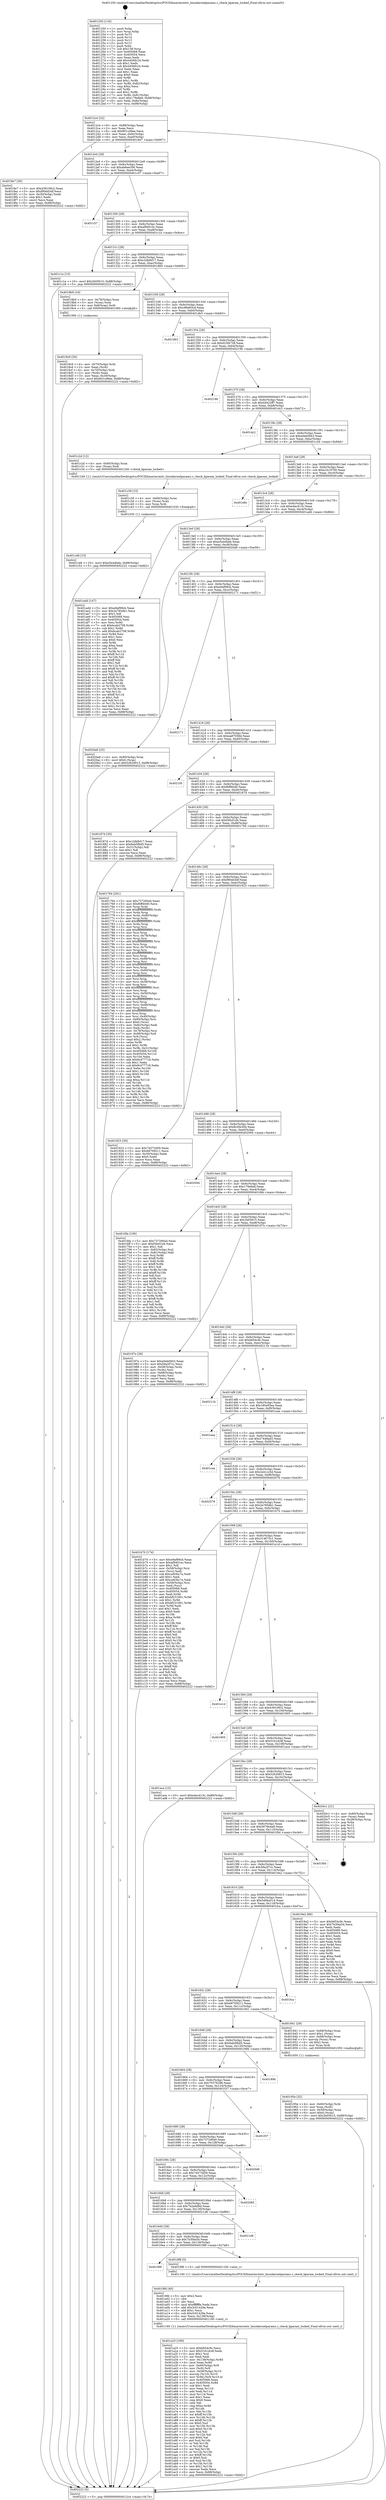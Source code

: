 digraph "0x401250" {
  label = "0x401250 (/mnt/c/Users/mathe/Desktop/tcc/POCII/binaries/extr_linuxkernelparams.c_check_kparam_locked_Final-ollvm.out::main(0))"
  labelloc = "t"
  node[shape=record]

  Entry [label="",width=0.3,height=0.3,shape=circle,fillcolor=black,style=filled]
  "0x4012c4" [label="{
     0x4012c4 [32]\l
     | [instrs]\l
     &nbsp;&nbsp;0x4012c4 \<+6\>: mov -0x88(%rbp),%eax\l
     &nbsp;&nbsp;0x4012ca \<+2\>: mov %eax,%ecx\l
     &nbsp;&nbsp;0x4012cc \<+6\>: sub $0x801cd9ee,%ecx\l
     &nbsp;&nbsp;0x4012d2 \<+6\>: mov %eax,-0x9c(%rbp)\l
     &nbsp;&nbsp;0x4012d8 \<+6\>: mov %ecx,-0xa0(%rbp)\l
     &nbsp;&nbsp;0x4012de \<+6\>: je 00000000004018e7 \<main+0x697\>\l
  }"]
  "0x4018e7" [label="{
     0x4018e7 [30]\l
     | [instrs]\l
     &nbsp;&nbsp;0x4018e7 \<+5\>: mov $0x439109c2,%eax\l
     &nbsp;&nbsp;0x4018ec \<+5\>: mov $0xf90dd3df,%ecx\l
     &nbsp;&nbsp;0x4018f1 \<+3\>: mov -0x30(%rbp),%edx\l
     &nbsp;&nbsp;0x4018f4 \<+3\>: cmp $0x1,%edx\l
     &nbsp;&nbsp;0x4018f7 \<+3\>: cmovl %ecx,%eax\l
     &nbsp;&nbsp;0x4018fa \<+6\>: mov %eax,-0x88(%rbp)\l
     &nbsp;&nbsp;0x401900 \<+5\>: jmp 0000000000402222 \<main+0xfd2\>\l
  }"]
  "0x4012e4" [label="{
     0x4012e4 [28]\l
     | [instrs]\l
     &nbsp;&nbsp;0x4012e4 \<+5\>: jmp 00000000004012e9 \<main+0x99\>\l
     &nbsp;&nbsp;0x4012e9 \<+6\>: mov -0x9c(%rbp),%eax\l
     &nbsp;&nbsp;0x4012ef \<+5\>: sub $0xab6ee206,%eax\l
     &nbsp;&nbsp;0x4012f4 \<+6\>: mov %eax,-0xa4(%rbp)\l
     &nbsp;&nbsp;0x4012fa \<+6\>: je 0000000000401c57 \<main+0xa07\>\l
  }"]
  Exit [label="",width=0.3,height=0.3,shape=circle,fillcolor=black,style=filled,peripheries=2]
  "0x401c57" [label="{
     0x401c57\l
  }", style=dashed]
  "0x401300" [label="{
     0x401300 [28]\l
     | [instrs]\l
     &nbsp;&nbsp;0x401300 \<+5\>: jmp 0000000000401305 \<main+0xb5\>\l
     &nbsp;&nbsp;0x401305 \<+6\>: mov -0x9c(%rbp),%eax\l
     &nbsp;&nbsp;0x40130b \<+5\>: sub $0xaf9401ec,%eax\l
     &nbsp;&nbsp;0x401310 \<+6\>: mov %eax,-0xa8(%rbp)\l
     &nbsp;&nbsp;0x401316 \<+6\>: je 0000000000401c1e \<main+0x9ce\>\l
  }"]
  "0x401c48" [label="{
     0x401c48 [15]\l
     | [instrs]\l
     &nbsp;&nbsp;0x401c48 \<+10\>: movl $0xe5e44beb,-0x88(%rbp)\l
     &nbsp;&nbsp;0x401c52 \<+5\>: jmp 0000000000402222 \<main+0xfd2\>\l
  }"]
  "0x401c1e" [label="{
     0x401c1e [15]\l
     | [instrs]\l
     &nbsp;&nbsp;0x401c1e \<+10\>: movl $0x2b05615,-0x88(%rbp)\l
     &nbsp;&nbsp;0x401c28 \<+5\>: jmp 0000000000402222 \<main+0xfd2\>\l
  }"]
  "0x40131c" [label="{
     0x40131c [28]\l
     | [instrs]\l
     &nbsp;&nbsp;0x40131c \<+5\>: jmp 0000000000401321 \<main+0xd1\>\l
     &nbsp;&nbsp;0x401321 \<+6\>: mov -0x9c(%rbp),%eax\l
     &nbsp;&nbsp;0x401327 \<+5\>: sub $0xc2db8d17,%eax\l
     &nbsp;&nbsp;0x40132c \<+6\>: mov %eax,-0xac(%rbp)\l
     &nbsp;&nbsp;0x401332 \<+6\>: je 00000000004018b9 \<main+0x669\>\l
  }"]
  "0x401c39" [label="{
     0x401c39 [15]\l
     | [instrs]\l
     &nbsp;&nbsp;0x401c39 \<+4\>: mov -0x60(%rbp),%rax\l
     &nbsp;&nbsp;0x401c3d \<+3\>: mov (%rax),%rax\l
     &nbsp;&nbsp;0x401c40 \<+3\>: mov %rax,%rdi\l
     &nbsp;&nbsp;0x401c43 \<+5\>: call 0000000000401030 \<free@plt\>\l
     | [calls]\l
     &nbsp;&nbsp;0x401030 \{1\} (unknown)\l
  }"]
  "0x4018b9" [label="{
     0x4018b9 [16]\l
     | [instrs]\l
     &nbsp;&nbsp;0x4018b9 \<+4\>: mov -0x78(%rbp),%rax\l
     &nbsp;&nbsp;0x4018bd \<+3\>: mov (%rax),%rax\l
     &nbsp;&nbsp;0x4018c0 \<+4\>: mov 0x8(%rax),%rdi\l
     &nbsp;&nbsp;0x4018c4 \<+5\>: call 0000000000401060 \<atoi@plt\>\l
     | [calls]\l
     &nbsp;&nbsp;0x401060 \{1\} (unknown)\l
  }"]
  "0x401338" [label="{
     0x401338 [28]\l
     | [instrs]\l
     &nbsp;&nbsp;0x401338 \<+5\>: jmp 000000000040133d \<main+0xed\>\l
     &nbsp;&nbsp;0x40133d \<+6\>: mov -0x9c(%rbp),%eax\l
     &nbsp;&nbsp;0x401343 \<+5\>: sub $0xc86e93cd,%eax\l
     &nbsp;&nbsp;0x401348 \<+6\>: mov %eax,-0xb0(%rbp)\l
     &nbsp;&nbsp;0x40134e \<+6\>: je 0000000000401db3 \<main+0xb63\>\l
  }"]
  "0x401a25" [label="{
     0x401a25 [169]\l
     | [instrs]\l
     &nbsp;&nbsp;0x401a25 \<+5\>: mov $0xb654c9c,%ecx\l
     &nbsp;&nbsp;0x401a2a \<+5\>: mov $0x5161dc4f,%edx\l
     &nbsp;&nbsp;0x401a2f \<+3\>: mov $0x1,%sil\l
     &nbsp;&nbsp;0x401a32 \<+2\>: xor %edi,%edi\l
     &nbsp;&nbsp;0x401a34 \<+7\>: mov -0x138(%rbp),%r8d\l
     &nbsp;&nbsp;0x401a3b \<+4\>: imul %eax,%r8d\l
     &nbsp;&nbsp;0x401a3f \<+4\>: mov -0x60(%rbp),%r9\l
     &nbsp;&nbsp;0x401a43 \<+3\>: mov (%r9),%r9\l
     &nbsp;&nbsp;0x401a46 \<+4\>: mov -0x58(%rbp),%r10\l
     &nbsp;&nbsp;0x401a4a \<+3\>: movslq (%r10),%r10\l
     &nbsp;&nbsp;0x401a4d \<+4\>: mov %r8d,(%r9,%r10,4)\l
     &nbsp;&nbsp;0x401a51 \<+7\>: mov 0x405068,%eax\l
     &nbsp;&nbsp;0x401a58 \<+8\>: mov 0x405054,%r8d\l
     &nbsp;&nbsp;0x401a60 \<+3\>: sub $0x1,%edi\l
     &nbsp;&nbsp;0x401a63 \<+3\>: mov %eax,%r11d\l
     &nbsp;&nbsp;0x401a66 \<+3\>: add %edi,%r11d\l
     &nbsp;&nbsp;0x401a69 \<+4\>: imul %r11d,%eax\l
     &nbsp;&nbsp;0x401a6d \<+3\>: and $0x1,%eax\l
     &nbsp;&nbsp;0x401a70 \<+3\>: cmp $0x0,%eax\l
     &nbsp;&nbsp;0x401a73 \<+3\>: sete %bl\l
     &nbsp;&nbsp;0x401a76 \<+4\>: cmp $0xa,%r8d\l
     &nbsp;&nbsp;0x401a7a \<+4\>: setl %r14b\l
     &nbsp;&nbsp;0x401a7e \<+3\>: mov %bl,%r15b\l
     &nbsp;&nbsp;0x401a81 \<+4\>: xor $0xff,%r15b\l
     &nbsp;&nbsp;0x401a85 \<+3\>: mov %r14b,%r12b\l
     &nbsp;&nbsp;0x401a88 \<+4\>: xor $0xff,%r12b\l
     &nbsp;&nbsp;0x401a8c \<+4\>: xor $0x0,%sil\l
     &nbsp;&nbsp;0x401a90 \<+3\>: mov %r15b,%r13b\l
     &nbsp;&nbsp;0x401a93 \<+4\>: and $0x0,%r13b\l
     &nbsp;&nbsp;0x401a97 \<+3\>: and %sil,%bl\l
     &nbsp;&nbsp;0x401a9a \<+3\>: mov %r12b,%al\l
     &nbsp;&nbsp;0x401a9d \<+2\>: and $0x0,%al\l
     &nbsp;&nbsp;0x401a9f \<+3\>: and %sil,%r14b\l
     &nbsp;&nbsp;0x401aa2 \<+3\>: or %bl,%r13b\l
     &nbsp;&nbsp;0x401aa5 \<+3\>: or %r14b,%al\l
     &nbsp;&nbsp;0x401aa8 \<+3\>: xor %al,%r13b\l
     &nbsp;&nbsp;0x401aab \<+3\>: or %r12b,%r15b\l
     &nbsp;&nbsp;0x401aae \<+4\>: xor $0xff,%r15b\l
     &nbsp;&nbsp;0x401ab2 \<+4\>: or $0x0,%sil\l
     &nbsp;&nbsp;0x401ab6 \<+3\>: and %sil,%r15b\l
     &nbsp;&nbsp;0x401ab9 \<+3\>: or %r15b,%r13b\l
     &nbsp;&nbsp;0x401abc \<+4\>: test $0x1,%r13b\l
     &nbsp;&nbsp;0x401ac0 \<+3\>: cmovne %edx,%ecx\l
     &nbsp;&nbsp;0x401ac3 \<+6\>: mov %ecx,-0x88(%rbp)\l
     &nbsp;&nbsp;0x401ac9 \<+5\>: jmp 0000000000402222 \<main+0xfd2\>\l
  }"]
  "0x401db3" [label="{
     0x401db3\l
  }", style=dashed]
  "0x401354" [label="{
     0x401354 [28]\l
     | [instrs]\l
     &nbsp;&nbsp;0x401354 \<+5\>: jmp 0000000000401359 \<main+0x109\>\l
     &nbsp;&nbsp;0x401359 \<+6\>: mov -0x9c(%rbp),%eax\l
     &nbsp;&nbsp;0x40135f \<+5\>: sub $0xd23f4728,%eax\l
     &nbsp;&nbsp;0x401364 \<+6\>: mov %eax,-0xb4(%rbp)\l
     &nbsp;&nbsp;0x40136a \<+6\>: je 000000000040219b \<main+0xf4b\>\l
  }"]
  "0x4019fd" [label="{
     0x4019fd [40]\l
     | [instrs]\l
     &nbsp;&nbsp;0x4019fd \<+5\>: mov $0x2,%ecx\l
     &nbsp;&nbsp;0x401a02 \<+1\>: cltd\l
     &nbsp;&nbsp;0x401a03 \<+2\>: idiv %ecx\l
     &nbsp;&nbsp;0x401a05 \<+6\>: imul $0xfffffffe,%edx,%ecx\l
     &nbsp;&nbsp;0x401a0b \<+6\>: add $0x3c01429a,%ecx\l
     &nbsp;&nbsp;0x401a11 \<+3\>: add $0x1,%ecx\l
     &nbsp;&nbsp;0x401a14 \<+6\>: sub $0x3c01429a,%ecx\l
     &nbsp;&nbsp;0x401a1a \<+6\>: mov %ecx,-0x138(%rbp)\l
     &nbsp;&nbsp;0x401a20 \<+5\>: call 0000000000401160 \<next_i\>\l
     | [calls]\l
     &nbsp;&nbsp;0x401160 \{1\} (/mnt/c/Users/mathe/Desktop/tcc/POCII/binaries/extr_linuxkernelparams.c_check_kparam_locked_Final-ollvm.out::next_i)\l
  }"]
  "0x40219b" [label="{
     0x40219b\l
  }", style=dashed]
  "0x401370" [label="{
     0x401370 [28]\l
     | [instrs]\l
     &nbsp;&nbsp;0x401370 \<+5\>: jmp 0000000000401375 \<main+0x125\>\l
     &nbsp;&nbsp;0x401375 \<+6\>: mov -0x9c(%rbp),%eax\l
     &nbsp;&nbsp;0x40137b \<+5\>: sub $0xd4422ff7,%eax\l
     &nbsp;&nbsp;0x401380 \<+6\>: mov %eax,-0xb8(%rbp)\l
     &nbsp;&nbsp;0x401386 \<+6\>: je 0000000000401dc2 \<main+0xb72\>\l
  }"]
  "0x4016f0" [label="{
     0x4016f0\l
  }", style=dashed]
  "0x401dc2" [label="{
     0x401dc2\l
  }", style=dashed]
  "0x40138c" [label="{
     0x40138c [28]\l
     | [instrs]\l
     &nbsp;&nbsp;0x40138c \<+5\>: jmp 0000000000401391 \<main+0x141\>\l
     &nbsp;&nbsp;0x401391 \<+6\>: mov -0x9c(%rbp),%eax\l
     &nbsp;&nbsp;0x401397 \<+5\>: sub $0xe0eb0943,%eax\l
     &nbsp;&nbsp;0x40139c \<+6\>: mov %eax,-0xbc(%rbp)\l
     &nbsp;&nbsp;0x4013a2 \<+6\>: je 0000000000401c2d \<main+0x9dd\>\l
  }"]
  "0x4019f8" [label="{
     0x4019f8 [5]\l
     | [instrs]\l
     &nbsp;&nbsp;0x4019f8 \<+5\>: call 0000000000401160 \<next_i\>\l
     | [calls]\l
     &nbsp;&nbsp;0x401160 \{1\} (/mnt/c/Users/mathe/Desktop/tcc/POCII/binaries/extr_linuxkernelparams.c_check_kparam_locked_Final-ollvm.out::next_i)\l
  }"]
  "0x401c2d" [label="{
     0x401c2d [12]\l
     | [instrs]\l
     &nbsp;&nbsp;0x401c2d \<+4\>: mov -0x60(%rbp),%rax\l
     &nbsp;&nbsp;0x401c31 \<+3\>: mov (%rax),%rdi\l
     &nbsp;&nbsp;0x401c34 \<+5\>: call 0000000000401240 \<check_kparam_locked\>\l
     | [calls]\l
     &nbsp;&nbsp;0x401240 \{1\} (/mnt/c/Users/mathe/Desktop/tcc/POCII/binaries/extr_linuxkernelparams.c_check_kparam_locked_Final-ollvm.out::check_kparam_locked)\l
  }"]
  "0x4013a8" [label="{
     0x4013a8 [28]\l
     | [instrs]\l
     &nbsp;&nbsp;0x4013a8 \<+5\>: jmp 00000000004013ad \<main+0x15d\>\l
     &nbsp;&nbsp;0x4013ad \<+6\>: mov -0x9c(%rbp),%eax\l
     &nbsp;&nbsp;0x4013b3 \<+5\>: sub $0xe1b19700,%eax\l
     &nbsp;&nbsp;0x4013b8 \<+6\>: mov %eax,-0xc0(%rbp)\l
     &nbsp;&nbsp;0x4013be \<+6\>: je 0000000000401e8c \<main+0xc3c\>\l
  }"]
  "0x4016d4" [label="{
     0x4016d4 [28]\l
     | [instrs]\l
     &nbsp;&nbsp;0x4016d4 \<+5\>: jmp 00000000004016d9 \<main+0x489\>\l
     &nbsp;&nbsp;0x4016d9 \<+6\>: mov -0x9c(%rbp),%eax\l
     &nbsp;&nbsp;0x4016df \<+5\>: sub $0x7b3f4a54,%eax\l
     &nbsp;&nbsp;0x4016e4 \<+6\>: mov %eax,-0x134(%rbp)\l
     &nbsp;&nbsp;0x4016ea \<+6\>: je 00000000004019f8 \<main+0x7a8\>\l
  }"]
  "0x401e8c" [label="{
     0x401e8c\l
  }", style=dashed]
  "0x4013c4" [label="{
     0x4013c4 [28]\l
     | [instrs]\l
     &nbsp;&nbsp;0x4013c4 \<+5\>: jmp 00000000004013c9 \<main+0x179\>\l
     &nbsp;&nbsp;0x4013c9 \<+6\>: mov -0x9c(%rbp),%eax\l
     &nbsp;&nbsp;0x4013cf \<+5\>: sub $0xe4ec413c,%eax\l
     &nbsp;&nbsp;0x4013d4 \<+6\>: mov %eax,-0xc4(%rbp)\l
     &nbsp;&nbsp;0x4013da \<+6\>: je 0000000000401add \<main+0x88d\>\l
  }"]
  "0x4021d8" [label="{
     0x4021d8\l
  }", style=dashed]
  "0x401add" [label="{
     0x401add [147]\l
     | [instrs]\l
     &nbsp;&nbsp;0x401add \<+5\>: mov $0xe9af99cb,%eax\l
     &nbsp;&nbsp;0x401ae2 \<+5\>: mov $0x2e785db1,%ecx\l
     &nbsp;&nbsp;0x401ae7 \<+2\>: mov $0x1,%dl\l
     &nbsp;&nbsp;0x401ae9 \<+7\>: mov 0x405068,%esi\l
     &nbsp;&nbsp;0x401af0 \<+7\>: mov 0x405054,%edi\l
     &nbsp;&nbsp;0x401af7 \<+3\>: mov %esi,%r8d\l
     &nbsp;&nbsp;0x401afa \<+7\>: sub $0xbcab2708,%r8d\l
     &nbsp;&nbsp;0x401b01 \<+4\>: sub $0x1,%r8d\l
     &nbsp;&nbsp;0x401b05 \<+7\>: add $0xbcab2708,%r8d\l
     &nbsp;&nbsp;0x401b0c \<+4\>: imul %r8d,%esi\l
     &nbsp;&nbsp;0x401b10 \<+3\>: and $0x1,%esi\l
     &nbsp;&nbsp;0x401b13 \<+3\>: cmp $0x0,%esi\l
     &nbsp;&nbsp;0x401b16 \<+4\>: sete %r9b\l
     &nbsp;&nbsp;0x401b1a \<+3\>: cmp $0xa,%edi\l
     &nbsp;&nbsp;0x401b1d \<+4\>: setl %r10b\l
     &nbsp;&nbsp;0x401b21 \<+3\>: mov %r9b,%r11b\l
     &nbsp;&nbsp;0x401b24 \<+4\>: xor $0xff,%r11b\l
     &nbsp;&nbsp;0x401b28 \<+3\>: mov %r10b,%bl\l
     &nbsp;&nbsp;0x401b2b \<+3\>: xor $0xff,%bl\l
     &nbsp;&nbsp;0x401b2e \<+3\>: xor $0x1,%dl\l
     &nbsp;&nbsp;0x401b31 \<+3\>: mov %r11b,%r14b\l
     &nbsp;&nbsp;0x401b34 \<+4\>: and $0xff,%r14b\l
     &nbsp;&nbsp;0x401b38 \<+3\>: and %dl,%r9b\l
     &nbsp;&nbsp;0x401b3b \<+3\>: mov %bl,%r15b\l
     &nbsp;&nbsp;0x401b3e \<+4\>: and $0xff,%r15b\l
     &nbsp;&nbsp;0x401b42 \<+3\>: and %dl,%r10b\l
     &nbsp;&nbsp;0x401b45 \<+3\>: or %r9b,%r14b\l
     &nbsp;&nbsp;0x401b48 \<+3\>: or %r10b,%r15b\l
     &nbsp;&nbsp;0x401b4b \<+3\>: xor %r15b,%r14b\l
     &nbsp;&nbsp;0x401b4e \<+3\>: or %bl,%r11b\l
     &nbsp;&nbsp;0x401b51 \<+4\>: xor $0xff,%r11b\l
     &nbsp;&nbsp;0x401b55 \<+3\>: or $0x1,%dl\l
     &nbsp;&nbsp;0x401b58 \<+3\>: and %dl,%r11b\l
     &nbsp;&nbsp;0x401b5b \<+3\>: or %r11b,%r14b\l
     &nbsp;&nbsp;0x401b5e \<+4\>: test $0x1,%r14b\l
     &nbsp;&nbsp;0x401b62 \<+3\>: cmovne %ecx,%eax\l
     &nbsp;&nbsp;0x401b65 \<+6\>: mov %eax,-0x88(%rbp)\l
     &nbsp;&nbsp;0x401b6b \<+5\>: jmp 0000000000402222 \<main+0xfd2\>\l
  }"]
  "0x4013e0" [label="{
     0x4013e0 [28]\l
     | [instrs]\l
     &nbsp;&nbsp;0x4013e0 \<+5\>: jmp 00000000004013e5 \<main+0x195\>\l
     &nbsp;&nbsp;0x4013e5 \<+6\>: mov -0x9c(%rbp),%eax\l
     &nbsp;&nbsp;0x4013eb \<+5\>: sub $0xe5e44beb,%eax\l
     &nbsp;&nbsp;0x4013f0 \<+6\>: mov %eax,-0xc8(%rbp)\l
     &nbsp;&nbsp;0x4013f6 \<+6\>: je 00000000004020a8 \<main+0xe58\>\l
  }"]
  "0x4016b8" [label="{
     0x4016b8 [28]\l
     | [instrs]\l
     &nbsp;&nbsp;0x4016b8 \<+5\>: jmp 00000000004016bd \<main+0x46d\>\l
     &nbsp;&nbsp;0x4016bd \<+6\>: mov -0x9c(%rbp),%eax\l
     &nbsp;&nbsp;0x4016c3 \<+5\>: sub $0x7b2a9d9d,%eax\l
     &nbsp;&nbsp;0x4016c8 \<+6\>: mov %eax,-0x130(%rbp)\l
     &nbsp;&nbsp;0x4016ce \<+6\>: je 00000000004021d8 \<main+0xf88\>\l
  }"]
  "0x4020a8" [label="{
     0x4020a8 [25]\l
     | [instrs]\l
     &nbsp;&nbsp;0x4020a8 \<+4\>: mov -0x80(%rbp),%rax\l
     &nbsp;&nbsp;0x4020ac \<+6\>: movl $0x0,(%rax)\l
     &nbsp;&nbsp;0x4020b2 \<+10\>: movl $0x52629913,-0x88(%rbp)\l
     &nbsp;&nbsp;0x4020bc \<+5\>: jmp 0000000000402222 \<main+0xfd2\>\l
  }"]
  "0x4013fc" [label="{
     0x4013fc [28]\l
     | [instrs]\l
     &nbsp;&nbsp;0x4013fc \<+5\>: jmp 0000000000401401 \<main+0x1b1\>\l
     &nbsp;&nbsp;0x401401 \<+6\>: mov -0x9c(%rbp),%eax\l
     &nbsp;&nbsp;0x401407 \<+5\>: sub $0xe9af99cb,%eax\l
     &nbsp;&nbsp;0x40140c \<+6\>: mov %eax,-0xcc(%rbp)\l
     &nbsp;&nbsp;0x401412 \<+6\>: je 0000000000402171 \<main+0xf21\>\l
  }"]
  "0x402085" [label="{
     0x402085\l
  }", style=dashed]
  "0x402171" [label="{
     0x402171\l
  }", style=dashed]
  "0x401418" [label="{
     0x401418 [28]\l
     | [instrs]\l
     &nbsp;&nbsp;0x401418 \<+5\>: jmp 000000000040141d \<main+0x1cd\>\l
     &nbsp;&nbsp;0x40141d \<+6\>: mov -0x9c(%rbp),%eax\l
     &nbsp;&nbsp;0x401423 \<+5\>: sub $0xea87058d,%eax\l
     &nbsp;&nbsp;0x401428 \<+6\>: mov %eax,-0xd0(%rbp)\l
     &nbsp;&nbsp;0x40142e \<+6\>: je 00000000004021fd \<main+0xfad\>\l
  }"]
  "0x40169c" [label="{
     0x40169c [28]\l
     | [instrs]\l
     &nbsp;&nbsp;0x40169c \<+5\>: jmp 00000000004016a1 \<main+0x451\>\l
     &nbsp;&nbsp;0x4016a1 \<+6\>: mov -0x9c(%rbp),%eax\l
     &nbsp;&nbsp;0x4016a7 \<+5\>: sub $0x74573d59,%eax\l
     &nbsp;&nbsp;0x4016ac \<+6\>: mov %eax,-0x12c(%rbp)\l
     &nbsp;&nbsp;0x4016b2 \<+6\>: je 0000000000402085 \<main+0xe35\>\l
  }"]
  "0x4021fd" [label="{
     0x4021fd\l
  }", style=dashed]
  "0x401434" [label="{
     0x401434 [28]\l
     | [instrs]\l
     &nbsp;&nbsp;0x401434 \<+5\>: jmp 0000000000401439 \<main+0x1e9\>\l
     &nbsp;&nbsp;0x401439 \<+6\>: mov -0x9c(%rbp),%eax\l
     &nbsp;&nbsp;0x40143f \<+5\>: sub $0xf0ff40d0,%eax\l
     &nbsp;&nbsp;0x401444 \<+6\>: mov %eax,-0xd4(%rbp)\l
     &nbsp;&nbsp;0x40144a \<+6\>: je 000000000040187d \<main+0x62d\>\l
  }"]
  "0x4020d6" [label="{
     0x4020d6\l
  }", style=dashed]
  "0x40187d" [label="{
     0x40187d [30]\l
     | [instrs]\l
     &nbsp;&nbsp;0x40187d \<+5\>: mov $0xc2db8d17,%eax\l
     &nbsp;&nbsp;0x401882 \<+5\>: mov $0x6ab5fbd5,%ecx\l
     &nbsp;&nbsp;0x401887 \<+3\>: mov -0x31(%rbp),%dl\l
     &nbsp;&nbsp;0x40188a \<+3\>: test $0x1,%dl\l
     &nbsp;&nbsp;0x40188d \<+3\>: cmovne %ecx,%eax\l
     &nbsp;&nbsp;0x401890 \<+6\>: mov %eax,-0x88(%rbp)\l
     &nbsp;&nbsp;0x401896 \<+5\>: jmp 0000000000402222 \<main+0xfd2\>\l
  }"]
  "0x401450" [label="{
     0x401450 [28]\l
     | [instrs]\l
     &nbsp;&nbsp;0x401450 \<+5\>: jmp 0000000000401455 \<main+0x205\>\l
     &nbsp;&nbsp;0x401455 \<+6\>: mov -0x9c(%rbp),%eax\l
     &nbsp;&nbsp;0x40145b \<+5\>: sub $0xf36cf1d4,%eax\l
     &nbsp;&nbsp;0x401460 \<+6\>: mov %eax,-0xd8(%rbp)\l
     &nbsp;&nbsp;0x401466 \<+6\>: je 0000000000401764 \<main+0x514\>\l
  }"]
  "0x401680" [label="{
     0x401680 [28]\l
     | [instrs]\l
     &nbsp;&nbsp;0x401680 \<+5\>: jmp 0000000000401685 \<main+0x435\>\l
     &nbsp;&nbsp;0x401685 \<+6\>: mov -0x9c(%rbp),%eax\l
     &nbsp;&nbsp;0x40168b \<+5\>: sub $0x737290a0,%eax\l
     &nbsp;&nbsp;0x401690 \<+6\>: mov %eax,-0x128(%rbp)\l
     &nbsp;&nbsp;0x401696 \<+6\>: je 00000000004020d6 \<main+0xe86\>\l
  }"]
  "0x401764" [label="{
     0x401764 [281]\l
     | [instrs]\l
     &nbsp;&nbsp;0x401764 \<+5\>: mov $0x737290a0,%eax\l
     &nbsp;&nbsp;0x401769 \<+5\>: mov $0xf0ff40d0,%ecx\l
     &nbsp;&nbsp;0x40176e \<+3\>: mov %rsp,%rdx\l
     &nbsp;&nbsp;0x401771 \<+4\>: add $0xfffffffffffffff0,%rdx\l
     &nbsp;&nbsp;0x401775 \<+3\>: mov %rdx,%rsp\l
     &nbsp;&nbsp;0x401778 \<+4\>: mov %rdx,-0x80(%rbp)\l
     &nbsp;&nbsp;0x40177c \<+3\>: mov %rsp,%rdx\l
     &nbsp;&nbsp;0x40177f \<+4\>: add $0xfffffffffffffff0,%rdx\l
     &nbsp;&nbsp;0x401783 \<+3\>: mov %rdx,%rsp\l
     &nbsp;&nbsp;0x401786 \<+3\>: mov %rsp,%rsi\l
     &nbsp;&nbsp;0x401789 \<+4\>: add $0xfffffffffffffff0,%rsi\l
     &nbsp;&nbsp;0x40178d \<+3\>: mov %rsi,%rsp\l
     &nbsp;&nbsp;0x401790 \<+4\>: mov %rsi,-0x78(%rbp)\l
     &nbsp;&nbsp;0x401794 \<+3\>: mov %rsp,%rsi\l
     &nbsp;&nbsp;0x401797 \<+4\>: add $0xfffffffffffffff0,%rsi\l
     &nbsp;&nbsp;0x40179b \<+3\>: mov %rsi,%rsp\l
     &nbsp;&nbsp;0x40179e \<+4\>: mov %rsi,-0x70(%rbp)\l
     &nbsp;&nbsp;0x4017a2 \<+3\>: mov %rsp,%rsi\l
     &nbsp;&nbsp;0x4017a5 \<+4\>: add $0xfffffffffffffff0,%rsi\l
     &nbsp;&nbsp;0x4017a9 \<+3\>: mov %rsi,%rsp\l
     &nbsp;&nbsp;0x4017ac \<+4\>: mov %rsi,-0x68(%rbp)\l
     &nbsp;&nbsp;0x4017b0 \<+3\>: mov %rsp,%rsi\l
     &nbsp;&nbsp;0x4017b3 \<+4\>: add $0xfffffffffffffff0,%rsi\l
     &nbsp;&nbsp;0x4017b7 \<+3\>: mov %rsi,%rsp\l
     &nbsp;&nbsp;0x4017ba \<+4\>: mov %rsi,-0x60(%rbp)\l
     &nbsp;&nbsp;0x4017be \<+3\>: mov %rsp,%rsi\l
     &nbsp;&nbsp;0x4017c1 \<+4\>: add $0xfffffffffffffff0,%rsi\l
     &nbsp;&nbsp;0x4017c5 \<+3\>: mov %rsi,%rsp\l
     &nbsp;&nbsp;0x4017c8 \<+4\>: mov %rsi,-0x58(%rbp)\l
     &nbsp;&nbsp;0x4017cc \<+3\>: mov %rsp,%rsi\l
     &nbsp;&nbsp;0x4017cf \<+4\>: add $0xfffffffffffffff0,%rsi\l
     &nbsp;&nbsp;0x4017d3 \<+3\>: mov %rsi,%rsp\l
     &nbsp;&nbsp;0x4017d6 \<+4\>: mov %rsi,-0x50(%rbp)\l
     &nbsp;&nbsp;0x4017da \<+3\>: mov %rsp,%rsi\l
     &nbsp;&nbsp;0x4017dd \<+4\>: add $0xfffffffffffffff0,%rsi\l
     &nbsp;&nbsp;0x4017e1 \<+3\>: mov %rsi,%rsp\l
     &nbsp;&nbsp;0x4017e4 \<+4\>: mov %rsi,-0x48(%rbp)\l
     &nbsp;&nbsp;0x4017e8 \<+3\>: mov %rsp,%rsi\l
     &nbsp;&nbsp;0x4017eb \<+4\>: add $0xfffffffffffffff0,%rsi\l
     &nbsp;&nbsp;0x4017ef \<+3\>: mov %rsi,%rsp\l
     &nbsp;&nbsp;0x4017f2 \<+4\>: mov %rsi,-0x40(%rbp)\l
     &nbsp;&nbsp;0x4017f6 \<+4\>: mov -0x80(%rbp),%rsi\l
     &nbsp;&nbsp;0x4017fa \<+6\>: movl $0x0,(%rsi)\l
     &nbsp;&nbsp;0x401800 \<+6\>: mov -0x8c(%rbp),%edi\l
     &nbsp;&nbsp;0x401806 \<+2\>: mov %edi,(%rdx)\l
     &nbsp;&nbsp;0x401808 \<+4\>: mov -0x78(%rbp),%rsi\l
     &nbsp;&nbsp;0x40180c \<+7\>: mov -0x98(%rbp),%r8\l
     &nbsp;&nbsp;0x401813 \<+3\>: mov %r8,(%rsi)\l
     &nbsp;&nbsp;0x401816 \<+3\>: cmpl $0x2,(%rdx)\l
     &nbsp;&nbsp;0x401819 \<+4\>: setne %r9b\l
     &nbsp;&nbsp;0x40181d \<+4\>: and $0x1,%r9b\l
     &nbsp;&nbsp;0x401821 \<+4\>: mov %r9b,-0x31(%rbp)\l
     &nbsp;&nbsp;0x401825 \<+8\>: mov 0x405068,%r10d\l
     &nbsp;&nbsp;0x40182d \<+8\>: mov 0x405054,%r11d\l
     &nbsp;&nbsp;0x401835 \<+3\>: mov %r10d,%ebx\l
     &nbsp;&nbsp;0x401838 \<+6\>: add $0x9c477716,%ebx\l
     &nbsp;&nbsp;0x40183e \<+3\>: sub $0x1,%ebx\l
     &nbsp;&nbsp;0x401841 \<+6\>: sub $0x9c477716,%ebx\l
     &nbsp;&nbsp;0x401847 \<+4\>: imul %ebx,%r10d\l
     &nbsp;&nbsp;0x40184b \<+4\>: and $0x1,%r10d\l
     &nbsp;&nbsp;0x40184f \<+4\>: cmp $0x0,%r10d\l
     &nbsp;&nbsp;0x401853 \<+4\>: sete %r9b\l
     &nbsp;&nbsp;0x401857 \<+4\>: cmp $0xa,%r11d\l
     &nbsp;&nbsp;0x40185b \<+4\>: setl %r14b\l
     &nbsp;&nbsp;0x40185f \<+3\>: mov %r9b,%r15b\l
     &nbsp;&nbsp;0x401862 \<+3\>: and %r14b,%r15b\l
     &nbsp;&nbsp;0x401865 \<+3\>: xor %r14b,%r9b\l
     &nbsp;&nbsp;0x401868 \<+3\>: or %r9b,%r15b\l
     &nbsp;&nbsp;0x40186b \<+4\>: test $0x1,%r15b\l
     &nbsp;&nbsp;0x40186f \<+3\>: cmovne %ecx,%eax\l
     &nbsp;&nbsp;0x401872 \<+6\>: mov %eax,-0x88(%rbp)\l
     &nbsp;&nbsp;0x401878 \<+5\>: jmp 0000000000402222 \<main+0xfd2\>\l
  }"]
  "0x40146c" [label="{
     0x40146c [28]\l
     | [instrs]\l
     &nbsp;&nbsp;0x40146c \<+5\>: jmp 0000000000401471 \<main+0x221\>\l
     &nbsp;&nbsp;0x401471 \<+6\>: mov -0x9c(%rbp),%eax\l
     &nbsp;&nbsp;0x401477 \<+5\>: sub $0xf90dd3df,%eax\l
     &nbsp;&nbsp;0x40147c \<+6\>: mov %eax,-0xdc(%rbp)\l
     &nbsp;&nbsp;0x401482 \<+6\>: je 0000000000401923 \<main+0x6d3\>\l
  }"]
  "0x401f37" [label="{
     0x401f37\l
  }", style=dashed]
  "0x401923" [label="{
     0x401923 [30]\l
     | [instrs]\l
     &nbsp;&nbsp;0x401923 \<+5\>: mov $0x74573d59,%eax\l
     &nbsp;&nbsp;0x401928 \<+5\>: mov $0x66709211,%ecx\l
     &nbsp;&nbsp;0x40192d \<+3\>: mov -0x30(%rbp),%edx\l
     &nbsp;&nbsp;0x401930 \<+3\>: cmp $0x0,%edx\l
     &nbsp;&nbsp;0x401933 \<+3\>: cmove %ecx,%eax\l
     &nbsp;&nbsp;0x401936 \<+6\>: mov %eax,-0x88(%rbp)\l
     &nbsp;&nbsp;0x40193c \<+5\>: jmp 0000000000402222 \<main+0xfd2\>\l
  }"]
  "0x401488" [label="{
     0x401488 [28]\l
     | [instrs]\l
     &nbsp;&nbsp;0x401488 \<+5\>: jmp 000000000040148d \<main+0x23d\>\l
     &nbsp;&nbsp;0x40148d \<+6\>: mov -0x9c(%rbp),%eax\l
     &nbsp;&nbsp;0x401493 \<+5\>: sub $0xfb30b30b,%eax\l
     &nbsp;&nbsp;0x401498 \<+6\>: mov %eax,-0xe0(%rbp)\l
     &nbsp;&nbsp;0x40149e \<+6\>: je 0000000000402094 \<main+0xe44\>\l
  }"]
  "0x401664" [label="{
     0x401664 [28]\l
     | [instrs]\l
     &nbsp;&nbsp;0x401664 \<+5\>: jmp 0000000000401669 \<main+0x419\>\l
     &nbsp;&nbsp;0x401669 \<+6\>: mov -0x9c(%rbp),%eax\l
     &nbsp;&nbsp;0x40166f \<+5\>: sub $0x70376296,%eax\l
     &nbsp;&nbsp;0x401674 \<+6\>: mov %eax,-0x124(%rbp)\l
     &nbsp;&nbsp;0x40167a \<+6\>: je 0000000000401f37 \<main+0xce7\>\l
  }"]
  "0x402094" [label="{
     0x402094\l
  }", style=dashed]
  "0x4014a4" [label="{
     0x4014a4 [28]\l
     | [instrs]\l
     &nbsp;&nbsp;0x4014a4 \<+5\>: jmp 00000000004014a9 \<main+0x259\>\l
     &nbsp;&nbsp;0x4014a9 \<+6\>: mov -0x9c(%rbp),%eax\l
     &nbsp;&nbsp;0x4014af \<+5\>: sub $0x179e8a8,%eax\l
     &nbsp;&nbsp;0x4014b4 \<+6\>: mov %eax,-0xe4(%rbp)\l
     &nbsp;&nbsp;0x4014ba \<+6\>: je 00000000004016fa \<main+0x4aa\>\l
  }"]
  "0x40189b" [label="{
     0x40189b\l
  }", style=dashed]
  "0x4016fa" [label="{
     0x4016fa [106]\l
     | [instrs]\l
     &nbsp;&nbsp;0x4016fa \<+5\>: mov $0x737290a0,%eax\l
     &nbsp;&nbsp;0x4016ff \<+5\>: mov $0xf36cf1d4,%ecx\l
     &nbsp;&nbsp;0x401704 \<+2\>: mov $0x1,%dl\l
     &nbsp;&nbsp;0x401706 \<+7\>: mov -0x82(%rbp),%sil\l
     &nbsp;&nbsp;0x40170d \<+7\>: mov -0x81(%rbp),%dil\l
     &nbsp;&nbsp;0x401714 \<+3\>: mov %sil,%r8b\l
     &nbsp;&nbsp;0x401717 \<+4\>: xor $0xff,%r8b\l
     &nbsp;&nbsp;0x40171b \<+3\>: mov %dil,%r9b\l
     &nbsp;&nbsp;0x40171e \<+4\>: xor $0xff,%r9b\l
     &nbsp;&nbsp;0x401722 \<+3\>: xor $0x1,%dl\l
     &nbsp;&nbsp;0x401725 \<+3\>: mov %r8b,%r10b\l
     &nbsp;&nbsp;0x401728 \<+4\>: and $0xff,%r10b\l
     &nbsp;&nbsp;0x40172c \<+3\>: and %dl,%sil\l
     &nbsp;&nbsp;0x40172f \<+3\>: mov %r9b,%r11b\l
     &nbsp;&nbsp;0x401732 \<+4\>: and $0xff,%r11b\l
     &nbsp;&nbsp;0x401736 \<+3\>: and %dl,%dil\l
     &nbsp;&nbsp;0x401739 \<+3\>: or %sil,%r10b\l
     &nbsp;&nbsp;0x40173c \<+3\>: or %dil,%r11b\l
     &nbsp;&nbsp;0x40173f \<+3\>: xor %r11b,%r10b\l
     &nbsp;&nbsp;0x401742 \<+3\>: or %r9b,%r8b\l
     &nbsp;&nbsp;0x401745 \<+4\>: xor $0xff,%r8b\l
     &nbsp;&nbsp;0x401749 \<+3\>: or $0x1,%dl\l
     &nbsp;&nbsp;0x40174c \<+3\>: and %dl,%r8b\l
     &nbsp;&nbsp;0x40174f \<+3\>: or %r8b,%r10b\l
     &nbsp;&nbsp;0x401752 \<+4\>: test $0x1,%r10b\l
     &nbsp;&nbsp;0x401756 \<+3\>: cmovne %ecx,%eax\l
     &nbsp;&nbsp;0x401759 \<+6\>: mov %eax,-0x88(%rbp)\l
     &nbsp;&nbsp;0x40175f \<+5\>: jmp 0000000000402222 \<main+0xfd2\>\l
  }"]
  "0x4014c0" [label="{
     0x4014c0 [28]\l
     | [instrs]\l
     &nbsp;&nbsp;0x4014c0 \<+5\>: jmp 00000000004014c5 \<main+0x275\>\l
     &nbsp;&nbsp;0x4014c5 \<+6\>: mov -0x9c(%rbp),%eax\l
     &nbsp;&nbsp;0x4014cb \<+5\>: sub $0x2b05615,%eax\l
     &nbsp;&nbsp;0x4014d0 \<+6\>: mov %eax,-0xe8(%rbp)\l
     &nbsp;&nbsp;0x4014d6 \<+6\>: je 000000000040197e \<main+0x72e\>\l
  }"]
  "0x402222" [label="{
     0x402222 [5]\l
     | [instrs]\l
     &nbsp;&nbsp;0x402222 \<+5\>: jmp 00000000004012c4 \<main+0x74\>\l
  }"]
  "0x401250" [label="{
     0x401250 [116]\l
     | [instrs]\l
     &nbsp;&nbsp;0x401250 \<+1\>: push %rbp\l
     &nbsp;&nbsp;0x401251 \<+3\>: mov %rsp,%rbp\l
     &nbsp;&nbsp;0x401254 \<+2\>: push %r15\l
     &nbsp;&nbsp;0x401256 \<+2\>: push %r14\l
     &nbsp;&nbsp;0x401258 \<+2\>: push %r13\l
     &nbsp;&nbsp;0x40125a \<+2\>: push %r12\l
     &nbsp;&nbsp;0x40125c \<+1\>: push %rbx\l
     &nbsp;&nbsp;0x40125d \<+7\>: sub $0x138,%rsp\l
     &nbsp;&nbsp;0x401264 \<+7\>: mov 0x405068,%eax\l
     &nbsp;&nbsp;0x40126b \<+7\>: mov 0x405054,%ecx\l
     &nbsp;&nbsp;0x401272 \<+2\>: mov %eax,%edx\l
     &nbsp;&nbsp;0x401274 \<+6\>: add $0x4456fc24,%edx\l
     &nbsp;&nbsp;0x40127a \<+3\>: sub $0x1,%edx\l
     &nbsp;&nbsp;0x40127d \<+6\>: sub $0x4456fc24,%edx\l
     &nbsp;&nbsp;0x401283 \<+3\>: imul %edx,%eax\l
     &nbsp;&nbsp;0x401286 \<+3\>: and $0x1,%eax\l
     &nbsp;&nbsp;0x401289 \<+3\>: cmp $0x0,%eax\l
     &nbsp;&nbsp;0x40128c \<+4\>: sete %r8b\l
     &nbsp;&nbsp;0x401290 \<+4\>: and $0x1,%r8b\l
     &nbsp;&nbsp;0x401294 \<+7\>: mov %r8b,-0x82(%rbp)\l
     &nbsp;&nbsp;0x40129b \<+3\>: cmp $0xa,%ecx\l
     &nbsp;&nbsp;0x40129e \<+4\>: setl %r8b\l
     &nbsp;&nbsp;0x4012a2 \<+4\>: and $0x1,%r8b\l
     &nbsp;&nbsp;0x4012a6 \<+7\>: mov %r8b,-0x81(%rbp)\l
     &nbsp;&nbsp;0x4012ad \<+10\>: movl $0x179e8a8,-0x88(%rbp)\l
     &nbsp;&nbsp;0x4012b7 \<+6\>: mov %edi,-0x8c(%rbp)\l
     &nbsp;&nbsp;0x4012bd \<+7\>: mov %rsi,-0x98(%rbp)\l
  }"]
  "0x40195e" [label="{
     0x40195e [32]\l
     | [instrs]\l
     &nbsp;&nbsp;0x40195e \<+4\>: mov -0x60(%rbp),%rdi\l
     &nbsp;&nbsp;0x401962 \<+3\>: mov %rax,(%rdi)\l
     &nbsp;&nbsp;0x401965 \<+4\>: mov -0x58(%rbp),%rax\l
     &nbsp;&nbsp;0x401969 \<+6\>: movl $0x0,(%rax)\l
     &nbsp;&nbsp;0x40196f \<+10\>: movl $0x2b05615,-0x88(%rbp)\l
     &nbsp;&nbsp;0x401979 \<+5\>: jmp 0000000000402222 \<main+0xfd2\>\l
  }"]
  "0x4018c9" [label="{
     0x4018c9 [30]\l
     | [instrs]\l
     &nbsp;&nbsp;0x4018c9 \<+4\>: mov -0x70(%rbp),%rdi\l
     &nbsp;&nbsp;0x4018cd \<+2\>: mov %eax,(%rdi)\l
     &nbsp;&nbsp;0x4018cf \<+4\>: mov -0x70(%rbp),%rdi\l
     &nbsp;&nbsp;0x4018d3 \<+2\>: mov (%rdi),%eax\l
     &nbsp;&nbsp;0x4018d5 \<+3\>: mov %eax,-0x30(%rbp)\l
     &nbsp;&nbsp;0x4018d8 \<+10\>: movl $0x801cd9ee,-0x88(%rbp)\l
     &nbsp;&nbsp;0x4018e2 \<+5\>: jmp 0000000000402222 \<main+0xfd2\>\l
  }"]
  "0x401648" [label="{
     0x401648 [28]\l
     | [instrs]\l
     &nbsp;&nbsp;0x401648 \<+5\>: jmp 000000000040164d \<main+0x3fd\>\l
     &nbsp;&nbsp;0x40164d \<+6\>: mov -0x9c(%rbp),%eax\l
     &nbsp;&nbsp;0x401653 \<+5\>: sub $0x6ab5fbd5,%eax\l
     &nbsp;&nbsp;0x401658 \<+6\>: mov %eax,-0x120(%rbp)\l
     &nbsp;&nbsp;0x40165e \<+6\>: je 000000000040189b \<main+0x64b\>\l
  }"]
  "0x40197e" [label="{
     0x40197e [36]\l
     | [instrs]\l
     &nbsp;&nbsp;0x40197e \<+5\>: mov $0xe0eb0943,%eax\l
     &nbsp;&nbsp;0x401983 \<+5\>: mov $0x58a2f7cc,%ecx\l
     &nbsp;&nbsp;0x401988 \<+4\>: mov -0x58(%rbp),%rdx\l
     &nbsp;&nbsp;0x40198c \<+2\>: mov (%rdx),%esi\l
     &nbsp;&nbsp;0x40198e \<+4\>: mov -0x68(%rbp),%rdx\l
     &nbsp;&nbsp;0x401992 \<+2\>: cmp (%rdx),%esi\l
     &nbsp;&nbsp;0x401994 \<+3\>: cmovl %ecx,%eax\l
     &nbsp;&nbsp;0x401997 \<+6\>: mov %eax,-0x88(%rbp)\l
     &nbsp;&nbsp;0x40199d \<+5\>: jmp 0000000000402222 \<main+0xfd2\>\l
  }"]
  "0x4014dc" [label="{
     0x4014dc [28]\l
     | [instrs]\l
     &nbsp;&nbsp;0x4014dc \<+5\>: jmp 00000000004014e1 \<main+0x291\>\l
     &nbsp;&nbsp;0x4014e1 \<+6\>: mov -0x9c(%rbp),%eax\l
     &nbsp;&nbsp;0x4014e7 \<+5\>: sub $0xb654c9c,%eax\l
     &nbsp;&nbsp;0x4014ec \<+6\>: mov %eax,-0xec(%rbp)\l
     &nbsp;&nbsp;0x4014f2 \<+6\>: je 000000000040211b \<main+0xecb\>\l
  }"]
  "0x401941" [label="{
     0x401941 [29]\l
     | [instrs]\l
     &nbsp;&nbsp;0x401941 \<+4\>: mov -0x68(%rbp),%rax\l
     &nbsp;&nbsp;0x401945 \<+6\>: movl $0x1,(%rax)\l
     &nbsp;&nbsp;0x40194b \<+4\>: mov -0x68(%rbp),%rax\l
     &nbsp;&nbsp;0x40194f \<+3\>: movslq (%rax),%rax\l
     &nbsp;&nbsp;0x401952 \<+4\>: shl $0x2,%rax\l
     &nbsp;&nbsp;0x401956 \<+3\>: mov %rax,%rdi\l
     &nbsp;&nbsp;0x401959 \<+5\>: call 0000000000401050 \<malloc@plt\>\l
     | [calls]\l
     &nbsp;&nbsp;0x401050 \{1\} (unknown)\l
  }"]
  "0x40211b" [label="{
     0x40211b\l
  }", style=dashed]
  "0x4014f8" [label="{
     0x4014f8 [28]\l
     | [instrs]\l
     &nbsp;&nbsp;0x4014f8 \<+5\>: jmp 00000000004014fd \<main+0x2ad\>\l
     &nbsp;&nbsp;0x4014fd \<+6\>: mov -0x9c(%rbp),%eax\l
     &nbsp;&nbsp;0x401503 \<+5\>: sub $0x185e93ea,%eax\l
     &nbsp;&nbsp;0x401508 \<+6\>: mov %eax,-0xf0(%rbp)\l
     &nbsp;&nbsp;0x40150e \<+6\>: je 0000000000401eaa \<main+0xc5a\>\l
  }"]
  "0x40162c" [label="{
     0x40162c [28]\l
     | [instrs]\l
     &nbsp;&nbsp;0x40162c \<+5\>: jmp 0000000000401631 \<main+0x3e1\>\l
     &nbsp;&nbsp;0x401631 \<+6\>: mov -0x9c(%rbp),%eax\l
     &nbsp;&nbsp;0x401637 \<+5\>: sub $0x66709211,%eax\l
     &nbsp;&nbsp;0x40163c \<+6\>: mov %eax,-0x11c(%rbp)\l
     &nbsp;&nbsp;0x401642 \<+6\>: je 0000000000401941 \<main+0x6f1\>\l
  }"]
  "0x401eaa" [label="{
     0x401eaa\l
  }", style=dashed]
  "0x401514" [label="{
     0x401514 [28]\l
     | [instrs]\l
     &nbsp;&nbsp;0x401514 \<+5\>: jmp 0000000000401519 \<main+0x2c9\>\l
     &nbsp;&nbsp;0x401519 \<+6\>: mov -0x9c(%rbp),%eax\l
     &nbsp;&nbsp;0x40151f \<+5\>: sub $0x27448ad3,%eax\l
     &nbsp;&nbsp;0x401524 \<+6\>: mov %eax,-0xf4(%rbp)\l
     &nbsp;&nbsp;0x40152a \<+6\>: je 0000000000401cea \<main+0xa9a\>\l
  }"]
  "0x401fca" [label="{
     0x401fca\l
  }", style=dashed]
  "0x401cea" [label="{
     0x401cea\l
  }", style=dashed]
  "0x401530" [label="{
     0x401530 [28]\l
     | [instrs]\l
     &nbsp;&nbsp;0x401530 \<+5\>: jmp 0000000000401535 \<main+0x2e5\>\l
     &nbsp;&nbsp;0x401535 \<+6\>: mov -0x9c(%rbp),%eax\l
     &nbsp;&nbsp;0x40153b \<+5\>: sub $0x2e41cc5d,%eax\l
     &nbsp;&nbsp;0x401540 \<+6\>: mov %eax,-0xf8(%rbp)\l
     &nbsp;&nbsp;0x401546 \<+6\>: je 0000000000402076 \<main+0xe26\>\l
  }"]
  "0x401610" [label="{
     0x401610 [28]\l
     | [instrs]\l
     &nbsp;&nbsp;0x401610 \<+5\>: jmp 0000000000401615 \<main+0x3c5\>\l
     &nbsp;&nbsp;0x401615 \<+6\>: mov -0x9c(%rbp),%eax\l
     &nbsp;&nbsp;0x40161b \<+5\>: sub $0x5d0ba514,%eax\l
     &nbsp;&nbsp;0x401620 \<+6\>: mov %eax,-0x118(%rbp)\l
     &nbsp;&nbsp;0x401626 \<+6\>: je 0000000000401fca \<main+0xd7a\>\l
  }"]
  "0x402076" [label="{
     0x402076\l
  }", style=dashed]
  "0x40154c" [label="{
     0x40154c [28]\l
     | [instrs]\l
     &nbsp;&nbsp;0x40154c \<+5\>: jmp 0000000000401551 \<main+0x301\>\l
     &nbsp;&nbsp;0x401551 \<+6\>: mov -0x9c(%rbp),%eax\l
     &nbsp;&nbsp;0x401557 \<+5\>: sub $0x2e785db1,%eax\l
     &nbsp;&nbsp;0x40155c \<+6\>: mov %eax,-0xfc(%rbp)\l
     &nbsp;&nbsp;0x401562 \<+6\>: je 0000000000401b70 \<main+0x920\>\l
  }"]
  "0x4019a2" [label="{
     0x4019a2 [86]\l
     | [instrs]\l
     &nbsp;&nbsp;0x4019a2 \<+5\>: mov $0xb654c9c,%eax\l
     &nbsp;&nbsp;0x4019a7 \<+5\>: mov $0x7b3f4a54,%ecx\l
     &nbsp;&nbsp;0x4019ac \<+2\>: xor %edx,%edx\l
     &nbsp;&nbsp;0x4019ae \<+7\>: mov 0x405068,%esi\l
     &nbsp;&nbsp;0x4019b5 \<+7\>: mov 0x405054,%edi\l
     &nbsp;&nbsp;0x4019bc \<+3\>: sub $0x1,%edx\l
     &nbsp;&nbsp;0x4019bf \<+3\>: mov %esi,%r8d\l
     &nbsp;&nbsp;0x4019c2 \<+3\>: add %edx,%r8d\l
     &nbsp;&nbsp;0x4019c5 \<+4\>: imul %r8d,%esi\l
     &nbsp;&nbsp;0x4019c9 \<+3\>: and $0x1,%esi\l
     &nbsp;&nbsp;0x4019cc \<+3\>: cmp $0x0,%esi\l
     &nbsp;&nbsp;0x4019cf \<+4\>: sete %r9b\l
     &nbsp;&nbsp;0x4019d3 \<+3\>: cmp $0xa,%edi\l
     &nbsp;&nbsp;0x4019d6 \<+4\>: setl %r10b\l
     &nbsp;&nbsp;0x4019da \<+3\>: mov %r9b,%r11b\l
     &nbsp;&nbsp;0x4019dd \<+3\>: and %r10b,%r11b\l
     &nbsp;&nbsp;0x4019e0 \<+3\>: xor %r10b,%r9b\l
     &nbsp;&nbsp;0x4019e3 \<+3\>: or %r9b,%r11b\l
     &nbsp;&nbsp;0x4019e6 \<+4\>: test $0x1,%r11b\l
     &nbsp;&nbsp;0x4019ea \<+3\>: cmovne %ecx,%eax\l
     &nbsp;&nbsp;0x4019ed \<+6\>: mov %eax,-0x88(%rbp)\l
     &nbsp;&nbsp;0x4019f3 \<+5\>: jmp 0000000000402222 \<main+0xfd2\>\l
  }"]
  "0x401b70" [label="{
     0x401b70 [174]\l
     | [instrs]\l
     &nbsp;&nbsp;0x401b70 \<+5\>: mov $0xe9af99cb,%eax\l
     &nbsp;&nbsp;0x401b75 \<+5\>: mov $0xaf9401ec,%ecx\l
     &nbsp;&nbsp;0x401b7a \<+2\>: mov $0x1,%dl\l
     &nbsp;&nbsp;0x401b7c \<+4\>: mov -0x58(%rbp),%rsi\l
     &nbsp;&nbsp;0x401b80 \<+2\>: mov (%rsi),%edi\l
     &nbsp;&nbsp;0x401b82 \<+6\>: sub $0xce83bc7a,%edi\l
     &nbsp;&nbsp;0x401b88 \<+3\>: add $0x1,%edi\l
     &nbsp;&nbsp;0x401b8b \<+6\>: add $0xce83bc7a,%edi\l
     &nbsp;&nbsp;0x401b91 \<+4\>: mov -0x58(%rbp),%rsi\l
     &nbsp;&nbsp;0x401b95 \<+2\>: mov %edi,(%rsi)\l
     &nbsp;&nbsp;0x401b97 \<+7\>: mov 0x405068,%edi\l
     &nbsp;&nbsp;0x401b9e \<+8\>: mov 0x405054,%r8d\l
     &nbsp;&nbsp;0x401ba6 \<+3\>: mov %edi,%r9d\l
     &nbsp;&nbsp;0x401ba9 \<+7\>: add $0xbf231901,%r9d\l
     &nbsp;&nbsp;0x401bb0 \<+4\>: sub $0x1,%r9d\l
     &nbsp;&nbsp;0x401bb4 \<+7\>: sub $0xbf231901,%r9d\l
     &nbsp;&nbsp;0x401bbb \<+4\>: imul %r9d,%edi\l
     &nbsp;&nbsp;0x401bbf \<+3\>: and $0x1,%edi\l
     &nbsp;&nbsp;0x401bc2 \<+3\>: cmp $0x0,%edi\l
     &nbsp;&nbsp;0x401bc5 \<+4\>: sete %r10b\l
     &nbsp;&nbsp;0x401bc9 \<+4\>: cmp $0xa,%r8d\l
     &nbsp;&nbsp;0x401bcd \<+4\>: setl %r11b\l
     &nbsp;&nbsp;0x401bd1 \<+3\>: mov %r10b,%bl\l
     &nbsp;&nbsp;0x401bd4 \<+3\>: xor $0xff,%bl\l
     &nbsp;&nbsp;0x401bd7 \<+3\>: mov %r11b,%r14b\l
     &nbsp;&nbsp;0x401bda \<+4\>: xor $0xff,%r14b\l
     &nbsp;&nbsp;0x401bde \<+3\>: xor $0x0,%dl\l
     &nbsp;&nbsp;0x401be1 \<+3\>: mov %bl,%r15b\l
     &nbsp;&nbsp;0x401be4 \<+4\>: and $0x0,%r15b\l
     &nbsp;&nbsp;0x401be8 \<+3\>: and %dl,%r10b\l
     &nbsp;&nbsp;0x401beb \<+3\>: mov %r14b,%r12b\l
     &nbsp;&nbsp;0x401bee \<+4\>: and $0x0,%r12b\l
     &nbsp;&nbsp;0x401bf2 \<+3\>: and %dl,%r11b\l
     &nbsp;&nbsp;0x401bf5 \<+3\>: or %r10b,%r15b\l
     &nbsp;&nbsp;0x401bf8 \<+3\>: or %r11b,%r12b\l
     &nbsp;&nbsp;0x401bfb \<+3\>: xor %r12b,%r15b\l
     &nbsp;&nbsp;0x401bfe \<+3\>: or %r14b,%bl\l
     &nbsp;&nbsp;0x401c01 \<+3\>: xor $0xff,%bl\l
     &nbsp;&nbsp;0x401c04 \<+3\>: or $0x0,%dl\l
     &nbsp;&nbsp;0x401c07 \<+2\>: and %dl,%bl\l
     &nbsp;&nbsp;0x401c09 \<+3\>: or %bl,%r15b\l
     &nbsp;&nbsp;0x401c0c \<+4\>: test $0x1,%r15b\l
     &nbsp;&nbsp;0x401c10 \<+3\>: cmovne %ecx,%eax\l
     &nbsp;&nbsp;0x401c13 \<+6\>: mov %eax,-0x88(%rbp)\l
     &nbsp;&nbsp;0x401c19 \<+5\>: jmp 0000000000402222 \<main+0xfd2\>\l
  }"]
  "0x401568" [label="{
     0x401568 [28]\l
     | [instrs]\l
     &nbsp;&nbsp;0x401568 \<+5\>: jmp 000000000040156d \<main+0x31d\>\l
     &nbsp;&nbsp;0x40156d \<+6\>: mov -0x9c(%rbp),%eax\l
     &nbsp;&nbsp;0x401573 \<+5\>: sub $0x314675c1,%eax\l
     &nbsp;&nbsp;0x401578 \<+6\>: mov %eax,-0x100(%rbp)\l
     &nbsp;&nbsp;0x40157e \<+6\>: je 0000000000401e1d \<main+0xbcd\>\l
  }"]
  "0x4015f4" [label="{
     0x4015f4 [28]\l
     | [instrs]\l
     &nbsp;&nbsp;0x4015f4 \<+5\>: jmp 00000000004015f9 \<main+0x3a9\>\l
     &nbsp;&nbsp;0x4015f9 \<+6\>: mov -0x9c(%rbp),%eax\l
     &nbsp;&nbsp;0x4015ff \<+5\>: sub $0x58a2f7cc,%eax\l
     &nbsp;&nbsp;0x401604 \<+6\>: mov %eax,-0x114(%rbp)\l
     &nbsp;&nbsp;0x40160a \<+6\>: je 00000000004019a2 \<main+0x752\>\l
  }"]
  "0x401e1d" [label="{
     0x401e1d\l
  }", style=dashed]
  "0x401584" [label="{
     0x401584 [28]\l
     | [instrs]\l
     &nbsp;&nbsp;0x401584 \<+5\>: jmp 0000000000401589 \<main+0x339\>\l
     &nbsp;&nbsp;0x401589 \<+6\>: mov -0x9c(%rbp),%eax\l
     &nbsp;&nbsp;0x40158f \<+5\>: sub $0x439109c2,%eax\l
     &nbsp;&nbsp;0x401594 \<+6\>: mov %eax,-0x104(%rbp)\l
     &nbsp;&nbsp;0x40159a \<+6\>: je 0000000000401905 \<main+0x6b5\>\l
  }"]
  "0x401f0d" [label="{
     0x401f0d\l
  }", style=dashed]
  "0x401905" [label="{
     0x401905\l
  }", style=dashed]
  "0x4015a0" [label="{
     0x4015a0 [28]\l
     | [instrs]\l
     &nbsp;&nbsp;0x4015a0 \<+5\>: jmp 00000000004015a5 \<main+0x355\>\l
     &nbsp;&nbsp;0x4015a5 \<+6\>: mov -0x9c(%rbp),%eax\l
     &nbsp;&nbsp;0x4015ab \<+5\>: sub $0x5161dc4f,%eax\l
     &nbsp;&nbsp;0x4015b0 \<+6\>: mov %eax,-0x108(%rbp)\l
     &nbsp;&nbsp;0x4015b6 \<+6\>: je 0000000000401ace \<main+0x87e\>\l
  }"]
  "0x4015d8" [label="{
     0x4015d8 [28]\l
     | [instrs]\l
     &nbsp;&nbsp;0x4015d8 \<+5\>: jmp 00000000004015dd \<main+0x38d\>\l
     &nbsp;&nbsp;0x4015dd \<+6\>: mov -0x9c(%rbp),%eax\l
     &nbsp;&nbsp;0x4015e3 \<+5\>: sub $0x5679e4a8,%eax\l
     &nbsp;&nbsp;0x4015e8 \<+6\>: mov %eax,-0x110(%rbp)\l
     &nbsp;&nbsp;0x4015ee \<+6\>: je 0000000000401f0d \<main+0xcbd\>\l
  }"]
  "0x401ace" [label="{
     0x401ace [15]\l
     | [instrs]\l
     &nbsp;&nbsp;0x401ace \<+10\>: movl $0xe4ec413c,-0x88(%rbp)\l
     &nbsp;&nbsp;0x401ad8 \<+5\>: jmp 0000000000402222 \<main+0xfd2\>\l
  }"]
  "0x4015bc" [label="{
     0x4015bc [28]\l
     | [instrs]\l
     &nbsp;&nbsp;0x4015bc \<+5\>: jmp 00000000004015c1 \<main+0x371\>\l
     &nbsp;&nbsp;0x4015c1 \<+6\>: mov -0x9c(%rbp),%eax\l
     &nbsp;&nbsp;0x4015c7 \<+5\>: sub $0x52629913,%eax\l
     &nbsp;&nbsp;0x4015cc \<+6\>: mov %eax,-0x10c(%rbp)\l
     &nbsp;&nbsp;0x4015d2 \<+6\>: je 00000000004020c1 \<main+0xe71\>\l
  }"]
  "0x4020c1" [label="{
     0x4020c1 [21]\l
     | [instrs]\l
     &nbsp;&nbsp;0x4020c1 \<+4\>: mov -0x80(%rbp),%rax\l
     &nbsp;&nbsp;0x4020c5 \<+2\>: mov (%rax),%eax\l
     &nbsp;&nbsp;0x4020c7 \<+4\>: lea -0x28(%rbp),%rsp\l
     &nbsp;&nbsp;0x4020cb \<+1\>: pop %rbx\l
     &nbsp;&nbsp;0x4020cc \<+2\>: pop %r12\l
     &nbsp;&nbsp;0x4020ce \<+2\>: pop %r13\l
     &nbsp;&nbsp;0x4020d0 \<+2\>: pop %r14\l
     &nbsp;&nbsp;0x4020d2 \<+2\>: pop %r15\l
     &nbsp;&nbsp;0x4020d4 \<+1\>: pop %rbp\l
     &nbsp;&nbsp;0x4020d5 \<+1\>: ret\l
  }"]
  Entry -> "0x401250" [label=" 1"]
  "0x4012c4" -> "0x4018e7" [label=" 1"]
  "0x4012c4" -> "0x4012e4" [label=" 17"]
  "0x4020c1" -> Exit [label=" 1"]
  "0x4012e4" -> "0x401c57" [label=" 0"]
  "0x4012e4" -> "0x401300" [label=" 17"]
  "0x4020a8" -> "0x402222" [label=" 1"]
  "0x401300" -> "0x401c1e" [label=" 1"]
  "0x401300" -> "0x40131c" [label=" 16"]
  "0x401c48" -> "0x402222" [label=" 1"]
  "0x40131c" -> "0x4018b9" [label=" 1"]
  "0x40131c" -> "0x401338" [label=" 15"]
  "0x401c39" -> "0x401c48" [label=" 1"]
  "0x401338" -> "0x401db3" [label=" 0"]
  "0x401338" -> "0x401354" [label=" 15"]
  "0x401c2d" -> "0x401c39" [label=" 1"]
  "0x401354" -> "0x40219b" [label=" 0"]
  "0x401354" -> "0x401370" [label=" 15"]
  "0x401c1e" -> "0x402222" [label=" 1"]
  "0x401370" -> "0x401dc2" [label=" 0"]
  "0x401370" -> "0x40138c" [label=" 15"]
  "0x401b70" -> "0x402222" [label=" 1"]
  "0x40138c" -> "0x401c2d" [label=" 1"]
  "0x40138c" -> "0x4013a8" [label=" 14"]
  "0x401add" -> "0x402222" [label=" 1"]
  "0x4013a8" -> "0x401e8c" [label=" 0"]
  "0x4013a8" -> "0x4013c4" [label=" 14"]
  "0x401a25" -> "0x402222" [label=" 1"]
  "0x4013c4" -> "0x401add" [label=" 1"]
  "0x4013c4" -> "0x4013e0" [label=" 13"]
  "0x4019fd" -> "0x401a25" [label=" 1"]
  "0x4013e0" -> "0x4020a8" [label=" 1"]
  "0x4013e0" -> "0x4013fc" [label=" 12"]
  "0x4016d4" -> "0x4016f0" [label=" 0"]
  "0x4013fc" -> "0x402171" [label=" 0"]
  "0x4013fc" -> "0x401418" [label=" 12"]
  "0x4016d4" -> "0x4019f8" [label=" 1"]
  "0x401418" -> "0x4021fd" [label=" 0"]
  "0x401418" -> "0x401434" [label=" 12"]
  "0x4016b8" -> "0x4016d4" [label=" 1"]
  "0x401434" -> "0x40187d" [label=" 1"]
  "0x401434" -> "0x401450" [label=" 11"]
  "0x4016b8" -> "0x4021d8" [label=" 0"]
  "0x401450" -> "0x401764" [label=" 1"]
  "0x401450" -> "0x40146c" [label=" 10"]
  "0x40169c" -> "0x4016b8" [label=" 1"]
  "0x40146c" -> "0x401923" [label=" 1"]
  "0x40146c" -> "0x401488" [label=" 9"]
  "0x40169c" -> "0x402085" [label=" 0"]
  "0x401488" -> "0x402094" [label=" 0"]
  "0x401488" -> "0x4014a4" [label=" 9"]
  "0x401680" -> "0x40169c" [label=" 1"]
  "0x4014a4" -> "0x4016fa" [label=" 1"]
  "0x4014a4" -> "0x4014c0" [label=" 8"]
  "0x4016fa" -> "0x402222" [label=" 1"]
  "0x401250" -> "0x4012c4" [label=" 1"]
  "0x402222" -> "0x4012c4" [label=" 17"]
  "0x401680" -> "0x4020d6" [label=" 0"]
  "0x401764" -> "0x402222" [label=" 1"]
  "0x40187d" -> "0x402222" [label=" 1"]
  "0x4018b9" -> "0x4018c9" [label=" 1"]
  "0x4018c9" -> "0x402222" [label=" 1"]
  "0x4018e7" -> "0x402222" [label=" 1"]
  "0x401923" -> "0x402222" [label=" 1"]
  "0x401664" -> "0x401680" [label=" 1"]
  "0x4014c0" -> "0x40197e" [label=" 2"]
  "0x4014c0" -> "0x4014dc" [label=" 6"]
  "0x401664" -> "0x401f37" [label=" 0"]
  "0x4014dc" -> "0x40211b" [label=" 0"]
  "0x4014dc" -> "0x4014f8" [label=" 6"]
  "0x401ace" -> "0x402222" [label=" 1"]
  "0x4014f8" -> "0x401eaa" [label=" 0"]
  "0x4014f8" -> "0x401514" [label=" 6"]
  "0x401648" -> "0x40189b" [label=" 0"]
  "0x401514" -> "0x401cea" [label=" 0"]
  "0x401514" -> "0x401530" [label=" 6"]
  "0x4019f8" -> "0x4019fd" [label=" 1"]
  "0x401530" -> "0x402076" [label=" 0"]
  "0x401530" -> "0x40154c" [label=" 6"]
  "0x40197e" -> "0x402222" [label=" 2"]
  "0x40154c" -> "0x401b70" [label=" 1"]
  "0x40154c" -> "0x401568" [label=" 5"]
  "0x40195e" -> "0x402222" [label=" 1"]
  "0x401568" -> "0x401e1d" [label=" 0"]
  "0x401568" -> "0x401584" [label=" 5"]
  "0x40162c" -> "0x401648" [label=" 1"]
  "0x401584" -> "0x401905" [label=" 0"]
  "0x401584" -> "0x4015a0" [label=" 5"]
  "0x40162c" -> "0x401941" [label=" 1"]
  "0x4015a0" -> "0x401ace" [label=" 1"]
  "0x4015a0" -> "0x4015bc" [label=" 4"]
  "0x401610" -> "0x40162c" [label=" 2"]
  "0x4015bc" -> "0x4020c1" [label=" 1"]
  "0x4015bc" -> "0x4015d8" [label=" 3"]
  "0x401648" -> "0x401664" [label=" 1"]
  "0x4015d8" -> "0x401f0d" [label=" 0"]
  "0x4015d8" -> "0x4015f4" [label=" 3"]
  "0x401941" -> "0x40195e" [label=" 1"]
  "0x4015f4" -> "0x4019a2" [label=" 1"]
  "0x4015f4" -> "0x401610" [label=" 2"]
  "0x4019a2" -> "0x402222" [label=" 1"]
  "0x401610" -> "0x401fca" [label=" 0"]
}
